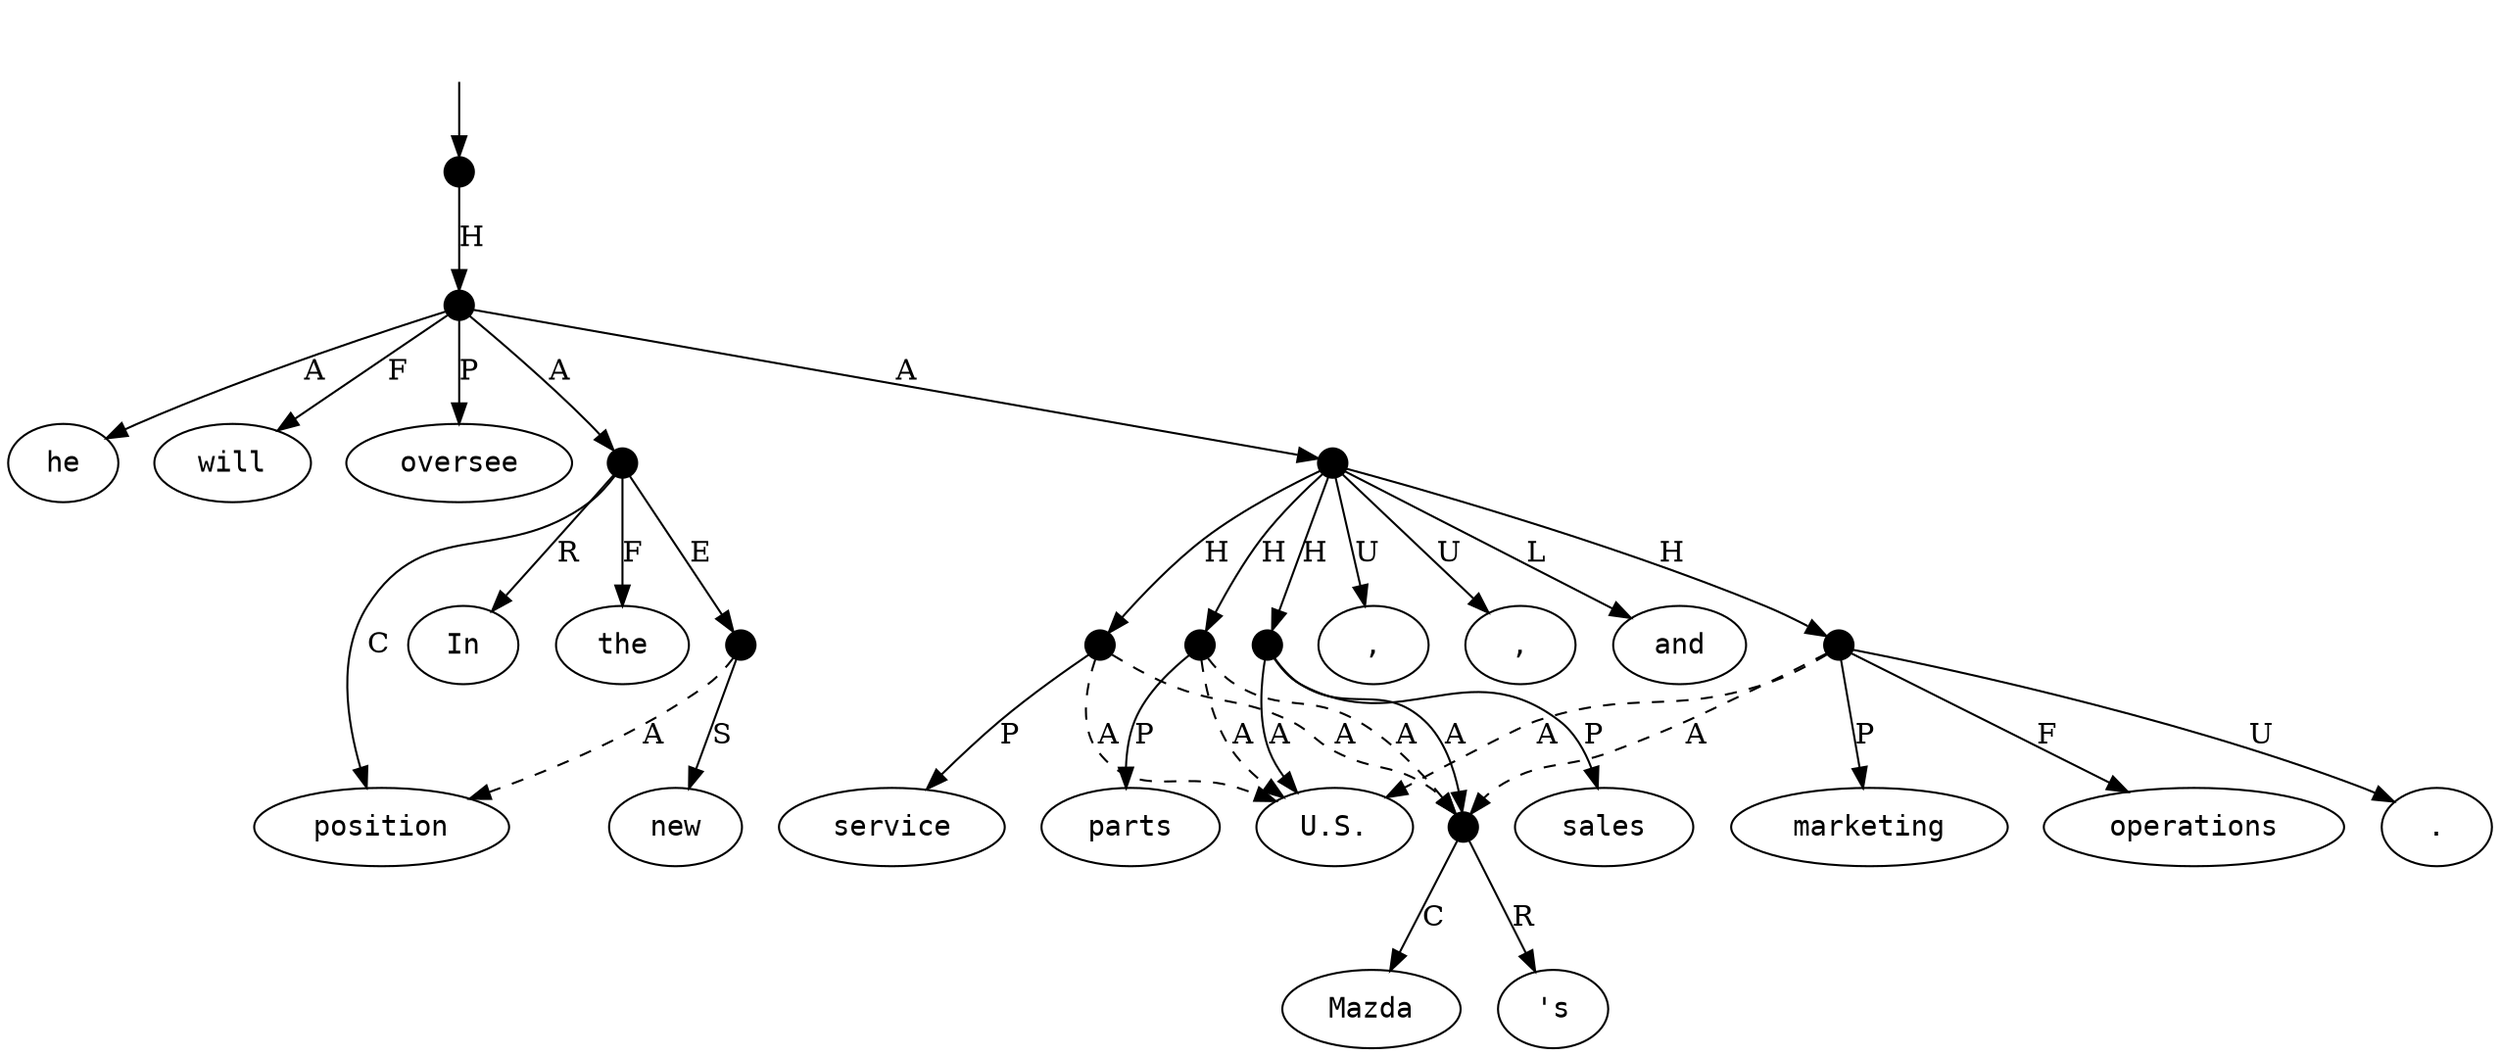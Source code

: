 digraph "20009002" {
  top [ style=invis ];
  top -> 20;
  0 [ label=<<table align="center" border="0" cellspacing="0"><tr><td colspan="2"><font face="Courier">In</font></td></tr></table>> ];
  1 [ label=<<table align="center" border="0" cellspacing="0"><tr><td colspan="2"><font face="Courier">the</font></td></tr></table>> ];
  2 [ label=<<table align="center" border="0" cellspacing="0"><tr><td colspan="2"><font face="Courier">new</font></td></tr></table>> ];
  3 [ label=<<table align="center" border="0" cellspacing="0"><tr><td colspan="2"><font face="Courier">position</font></td></tr></table>> ];
  4 [ label=<<table align="center" border="0" cellspacing="0"><tr><td colspan="2"><font face="Courier">he</font></td></tr></table>> ];
  5 [ label=<<table align="center" border="0" cellspacing="0"><tr><td colspan="2"><font face="Courier">will</font></td></tr></table>> ];
  6 [ label=<<table align="center" border="0" cellspacing="0"><tr><td colspan="2"><font face="Courier">oversee</font></td></tr></table>> ];
  7 [ label=<<table align="center" border="0" cellspacing="0"><tr><td colspan="2"><font face="Courier">Mazda</font></td></tr></table>> ];
  8 [ label=<<table align="center" border="0" cellspacing="0"><tr><td colspan="2"><font face="Courier">&#x27;s</font></td></tr></table>> ];
  9 [ label=<<table align="center" border="0" cellspacing="0"><tr><td colspan="2"><font face="Courier">U.S.</font></td></tr></table>> ];
  10 [ label=<<table align="center" border="0" cellspacing="0"><tr><td colspan="2"><font face="Courier">sales</font></td></tr></table>> ];
  11 [ label=<<table align="center" border="0" cellspacing="0"><tr><td colspan="2"><font face="Courier">,</font></td></tr></table>> ];
  12 [ label=<<table align="center" border="0" cellspacing="0"><tr><td colspan="2"><font face="Courier">service</font></td></tr></table>> ];
  13 [ label=<<table align="center" border="0" cellspacing="0"><tr><td colspan="2"><font face="Courier">,</font></td></tr></table>> ];
  14 [ label=<<table align="center" border="0" cellspacing="0"><tr><td colspan="2"><font face="Courier">parts</font></td></tr></table>> ];
  15 [ label=<<table align="center" border="0" cellspacing="0"><tr><td colspan="2"><font face="Courier">and</font></td></tr></table>> ];
  16 [ label=<<table align="center" border="0" cellspacing="0"><tr><td colspan="2"><font face="Courier">marketing</font></td></tr></table>> ];
  17 [ label=<<table align="center" border="0" cellspacing="0"><tr><td colspan="2"><font face="Courier">operations</font></td></tr></table>> ];
  18 [ label=<<table align="center" border="0" cellspacing="0"><tr><td colspan="2"><font face="Courier">.</font></td></tr></table>> ];
  19 [ shape=point, width=0.2 ];
  20 [ shape=point, width=0.2 ];
  21 [ shape=point, width=0.2 ];
  22 [ shape=point, width=0.2 ];
  23 [ shape=point, width=0.2 ];
  24 [ shape=point, width=0.2 ];
  25 [ shape=point, width=0.2 ];
  26 [ shape=point, width=0.2 ];
  27 [ shape=point, width=0.2 ];
  28 [ shape=point, width=0.2 ];
  19 -> 1 [ label="F" ];
  25 -> 11 [ label="U" ];
  24 -> 23 [ label="A" ];
  28 -> 16 [ label="P" ];
  26 -> 12 [ label="P" ];
  25 -> 24 [ label="H" ];
  24 -> 9 [ label="A" ];
  27 -> 9 [ label="A", style=dashed ];
  20 -> 21 [ label="H" ];
  28 -> 23 [ label="A", style=dashed ];
  19 -> 3 [ label="C" ];
  25 -> 27 [ label="H" ];
  21 -> 6 [ label="P" ];
  21 -> 25 [ label="A" ];
  25 -> 15 [ label="L" ];
  24 -> 10 [ label="P" ];
  21 -> 19 [ label="A" ];
  25 -> 13 [ label="U" ];
  26 -> 9 [ label="A", style=dashed ];
  28 -> 18 [ label="U" ];
  26 -> 23 [ label="A", style=dashed ];
  27 -> 14 [ label="P" ];
  28 -> 17 [ label="F" ];
  22 -> 2 [ label="S" ];
  21 -> 5 [ label="F" ];
  27 -> 23 [ label="A", style=dashed ];
  25 -> 26 [ label="H" ];
  19 -> 22 [ label="E" ];
  22 -> 3 [ label="A", style=dashed ];
  25 -> 28 [ label="H" ];
  23 -> 7 [ label="C" ];
  21 -> 4 [ label="A" ];
  19 -> 0 [ label="R" ];
  23 -> 8 [ label="R" ];
  28 -> 9 [ label="A", style=dashed ];
}

